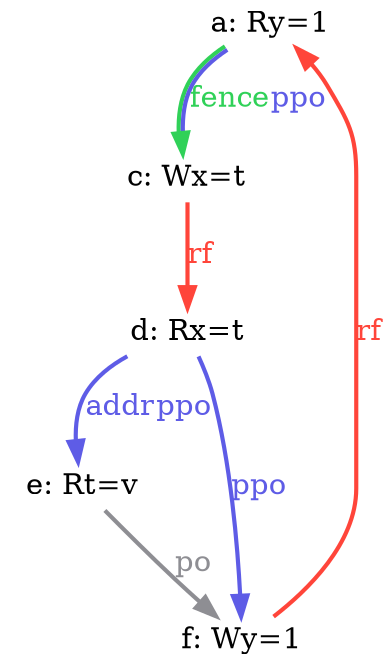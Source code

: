 digraph G {

splines=spline;
pad="0.000000";


/* the unlocked events */
eiid0 [label="a: Ry=1", shape="none", fontsize=14, pos="2.000000,2.250000!", fixedsize="false", height="0.222222", width="1.111112"];
eiid1 [label="c: Wx=t", shape="none", fontsize=14, pos="2.000000,1.125000!", fixedsize="false", height="0.222222", width="1.111112"];
eiid2 [label="d: Rx=t", shape="none", fontsize=14, pos="5.000000,2.250000!", fixedsize="false", height="0.222222", width="1.111112"];
eiid3 [label="e: Rt=v", shape="none", fontsize=14, pos="5.000000,1.125000!", fixedsize="false", height="0.222222", width="1.111112"];
eiid4 [label="f: Wy=1", shape="none", fontsize=14, pos="5.000000,0.000000!", fixedsize="false", height="0.222222", width="1.111112"];

/* the intra_causality_data edges */


/* the intra_causality_control edges */

/* the poi edges */
/* the rfmap edges */


/* The viewed-before edges */
eiid0 -> eiid1 [label=<<font color="#30D158">fence</font><font color="#5E5CE6">ppo</font>>, color="#30D158:#5E5CE6", fontsize=14, penwidth="2.000000", arrowsize="1.000000"];
eiid1 -> eiid2 [label=<<font color="#FF453A">rf</font>>, color="#FF453A", fontsize=14, penwidth="2.000000", arrowsize="1.000000"];
eiid2 -> eiid3 [label=<<font color="#5E5CE6">addr</font><font color="#5E5CE6">ppo</font>>, color="#5E5CE6", fontsize=14, penwidth="2.000000", arrowsize="1.000000"];
eiid2 -> eiid4 [label=<<font color="#5E5CE6">ppo</font>>, color="#5E5CE6", fontsize=14, penwidth="2.000000", arrowsize="1.000000"];
eiid3 -> eiid4 [label=<<font color="#8E8E93">po</font>>, color="#8E8E93", fontsize=14, penwidth="2.000000", arrowsize="1.000000"];
eiid4 -> eiid0 [label=<<font color="#FF453A">rf</font>>, color="#FF453A", fontsize=14, penwidth="2.000000", arrowsize="1.000000"];
}
